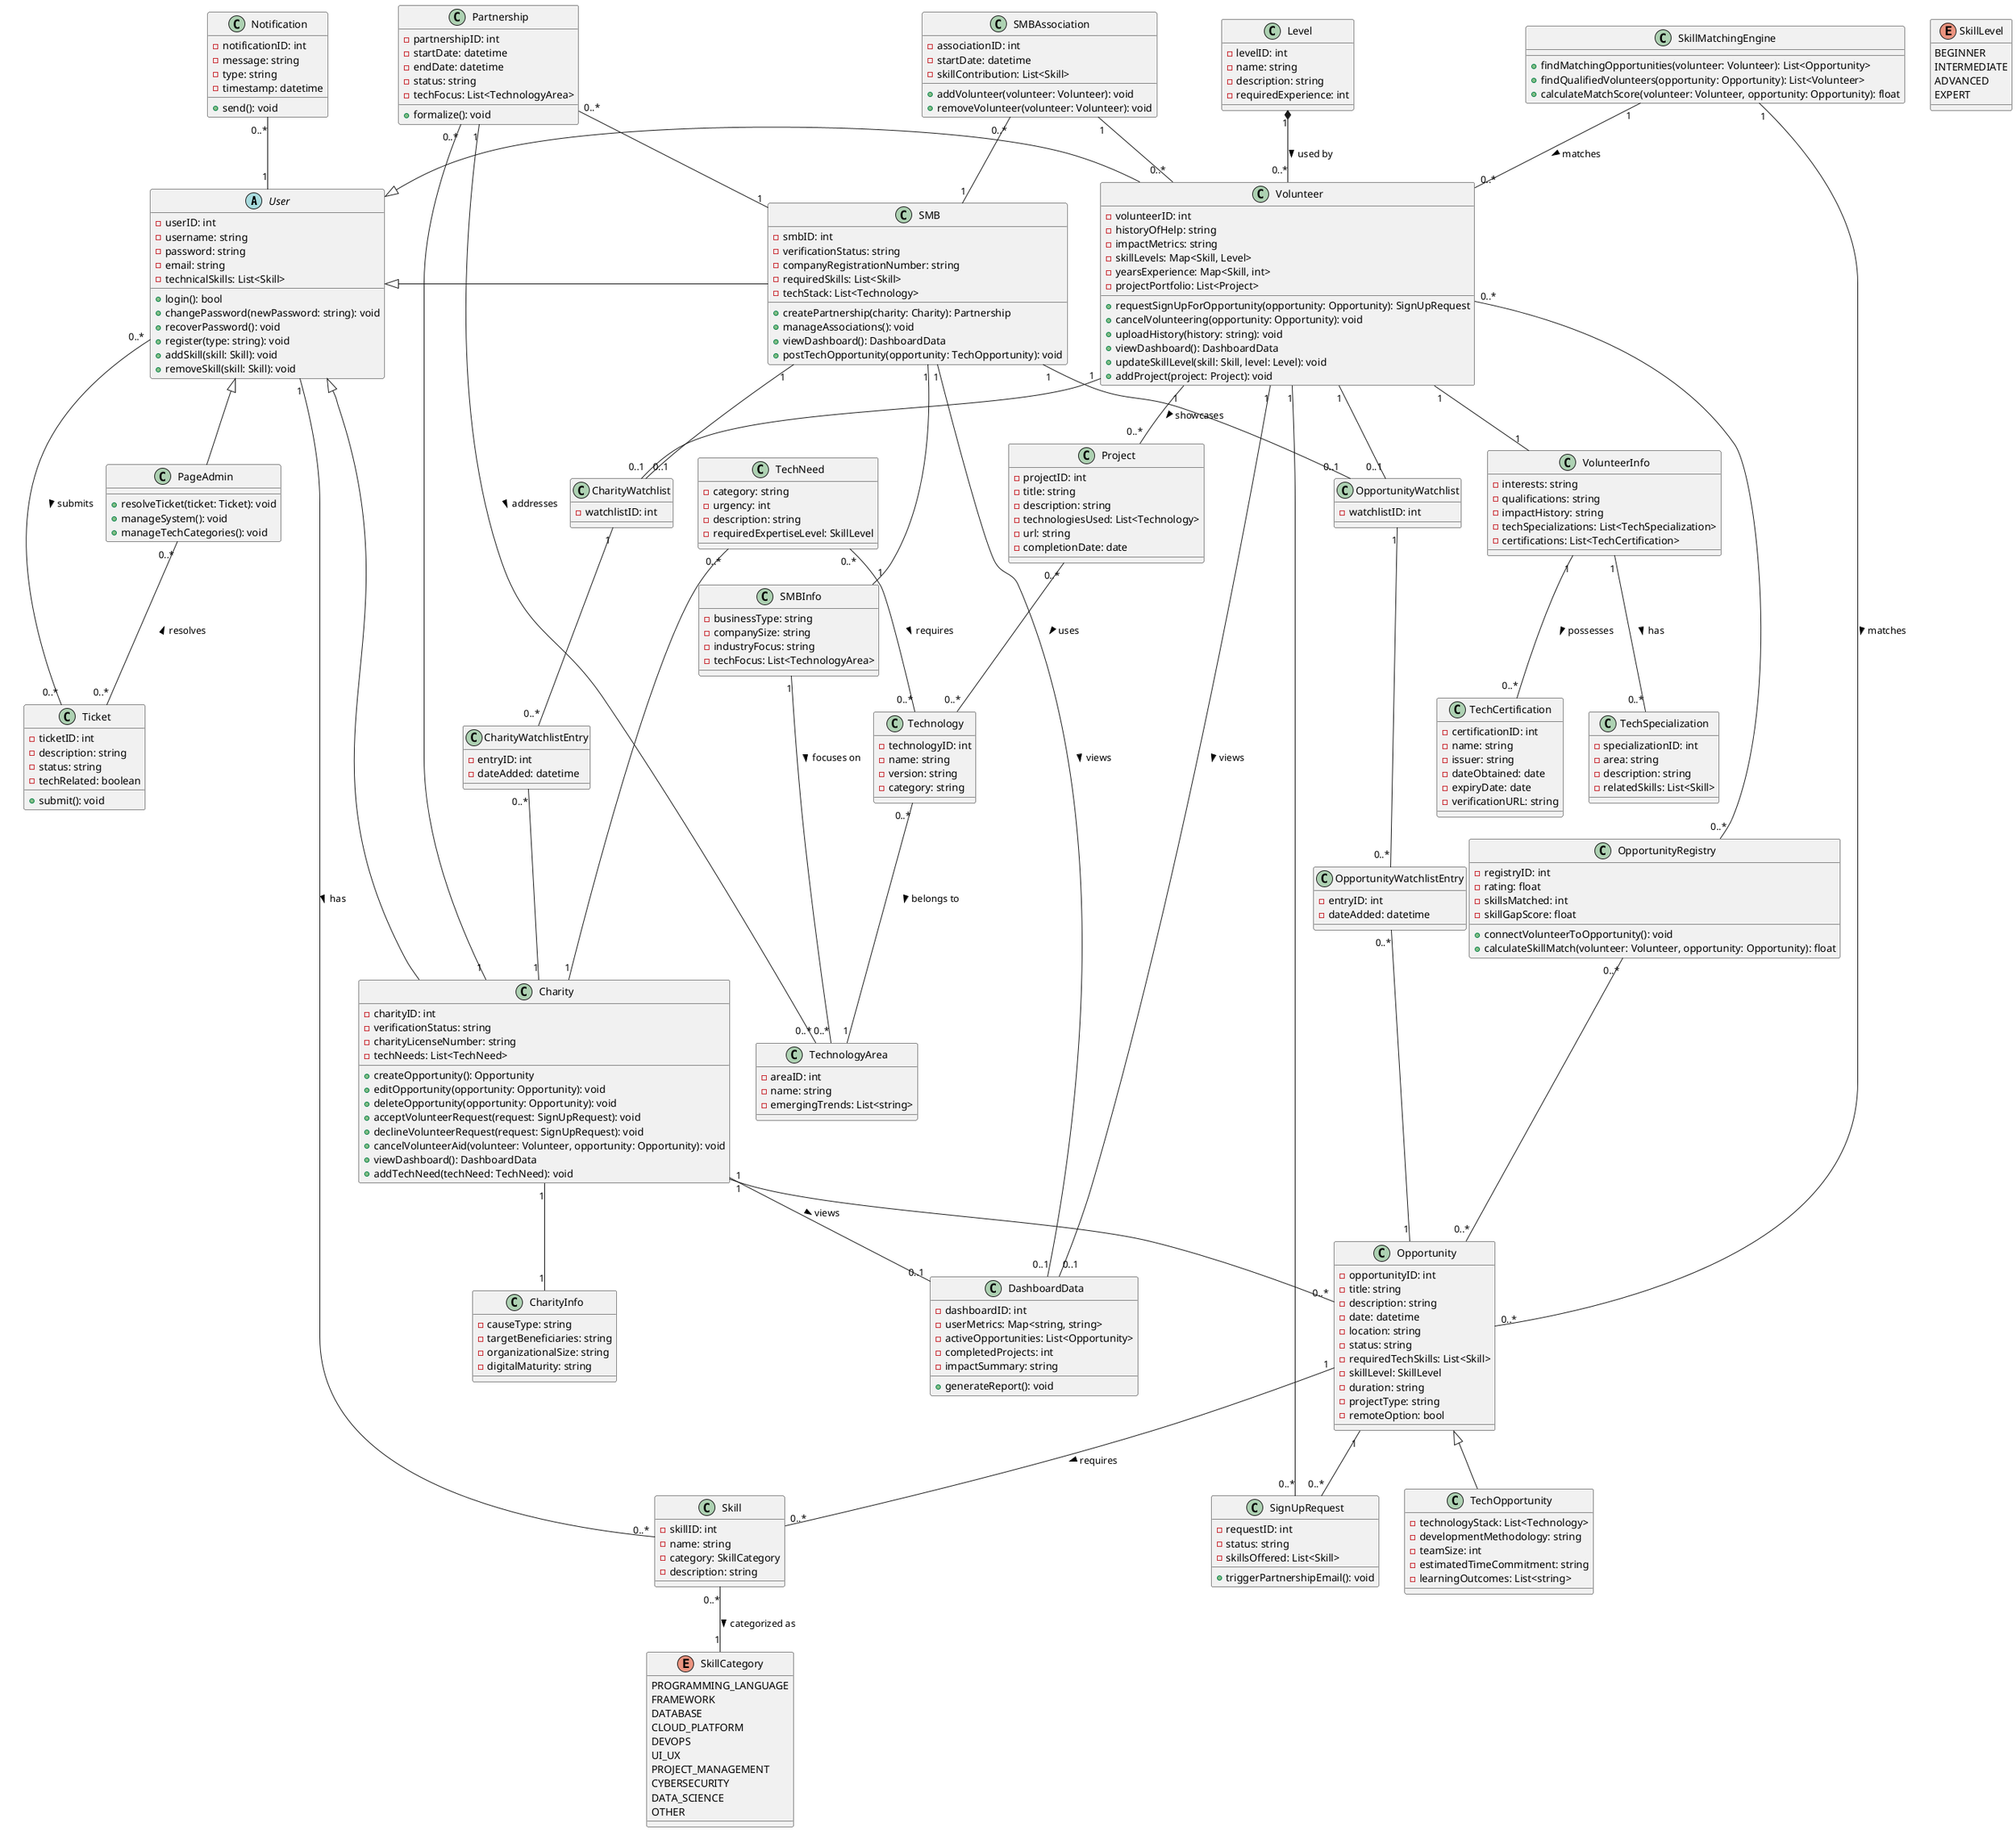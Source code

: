 @startuml SkillBridge: Tech Skills Volunteering Platform

abstract class User {
  -userID: int
  -username: string
  -password: string
  -email: string
  -technicalSkills: List<Skill>
  +login(): bool
  +changePassword(newPassword: string): void
  +recoverPassword(): void
  +register(type: string): void
  +addSkill(skill: Skill): void
  +removeSkill(skill: Skill): void
}

class Volunteer {
  -volunteerID: int
  -historyOfHelp: string
  -impactMetrics: string
  -skillLevels: Map<Skill, Level>
  -yearsExperience: Map<Skill, int>
  -projectPortfolio: List<Project>
  +requestSignUpForOpportunity(opportunity: Opportunity): SignUpRequest
  +cancelVolunteering(opportunity: Opportunity): void
  +uploadHistory(history: string): void
  +viewDashboard(): DashboardData
  +updateSkillLevel(skill: Skill, level: Level): void
  +addProject(project: Project): void
}

class SMB {
  -smbID: int
  -verificationStatus: string
  -companyRegistrationNumber: string
  -requiredSkills: List<Skill>
  -techStack: List<Technology>
  +createPartnership(charity: Charity): Partnership
  +manageAssociations(): void
  +viewDashboard(): DashboardData
  +postTechOpportunity(opportunity: TechOpportunity): void
}

class Charity {
  -charityID: int
  -verificationStatus: string
  -charityLicenseNumber: string
  -techNeeds: List<TechNeed>
  +createOpportunity(): Opportunity
  +editOpportunity(opportunity: Opportunity): void
  +deleteOpportunity(opportunity: Opportunity): void
  +acceptVolunteerRequest(request: SignUpRequest): void
  +declineVolunteerRequest(request: SignUpRequest): void
  +cancelVolunteerAid(volunteer: Volunteer, opportunity: Opportunity): void
  +viewDashboard(): DashboardData
  +addTechNeed(techNeed: TechNeed): void
}

class PageAdmin {
  +resolveTicket(ticket: Ticket): void
  +manageSystem(): void
  +manageTechCategories(): void
}

class VolunteerInfo {
  -interests: string
  -qualifications: string
  -impactHistory: string
  -techSpecializations: List<TechSpecialization>
  -certifications: List<TechCertification>
}

class SMBInfo {
  -businessType: string
  -companySize: string
  -industryFocus: string
  -techFocus: List<TechnologyArea>
}

class CharityInfo {
  -causeType: string
  -targetBeneficiaries: string
  -organizationalSize: string
  -digitalMaturity: string
}

class Opportunity {
  -opportunityID: int
  -title: string
  -description: string
  -date: datetime
  -location: string
  -status: string
  -requiredTechSkills: List<Skill>
  -skillLevel: SkillLevel
  -duration: string
  -projectType: string
  -remoteOption: bool
}

class TechOpportunity {
  -technologyStack: List<Technology>
  -developmentMethodology: string
  -teamSize: int
  -estimatedTimeCommitment: string
  -learningOutcomes: List<string>
}

class TechNeed {
  -category: string
  -urgency: int
  -description: string
  -requiredExpertiseLevel: SkillLevel
}

class Skill {
  -skillID: int
  -name: string
  -category: SkillCategory
  -description: string
}

enum SkillCategory {
  PROGRAMMING_LANGUAGE
  FRAMEWORK
  DATABASE
  CLOUD_PLATFORM
  DEVOPS
  UI_UX
  PROJECT_MANAGEMENT
  CYBERSECURITY
  DATA_SCIENCE
  OTHER
}

enum SkillLevel {
  BEGINNER
  INTERMEDIATE
  ADVANCED
  EXPERT
}

class Project {
  -projectID: int
  -title: string
  -description: string
  -technologiesUsed: List<Technology>
  -url: string
  -completionDate: date
}

class Technology {
  -technologyID: int
  -name: string
  -version: string
  -category: string
}

class OpportunityRegistry {
  -registryID: int
  -rating: float
  -skillsMatched: int
  -skillGapScore: float
  +connectVolunteerToOpportunity(): void
  +calculateSkillMatch(volunteer: Volunteer, opportunity: Opportunity): float
}

class TechnologyArea {
  -areaID: int
  -name: string
  -emergingTrends: List<string>
}

class TechCertification {
  -certificationID: int
  -name: string
  -issuer: string
  -dateObtained: date
  -expiryDate: date
  -verificationURL: string
}

class Partnership {
  -partnershipID: int
  -startDate: datetime
  -endDate: datetime
  -status: string
  -techFocus: List<TechnologyArea>
  +formalize(): void
}

class SMBAssociation {
  -associationID: int
  -startDate: datetime
  -skillContribution: List<Skill>
  +addVolunteer(volunteer: Volunteer): void
  +removeVolunteer(volunteer: Volunteer): void
}

class SkillMatchingEngine {
  +findMatchingOpportunities(volunteer: Volunteer): List<Opportunity>
  +findQualifiedVolunteers(opportunity: Opportunity): List<Volunteer>
  +calculateMatchScore(volunteer: Volunteer, opportunity: Opportunity): float
}

class TechSpecialization {
  -specializationID: int
  -area: string
  -description: string
  -relatedSkills: List<Skill>
}

' Existing classes that remain unchanged
class OpportunityWatchlist {
  -watchlistID: int
}

class OpportunityWatchlistEntry {
  -entryID: int
  -dateAdded: datetime
}

class CharityWatchlist {
  -watchlistID: int
}

class CharityWatchlistEntry {
  -entryID: int
  -dateAdded: datetime
}

class SignUpRequest {
  -requestID: int
  -status: string
  -skillsOffered: List<Skill>
  +triggerPartnershipEmail(): void
}

class Notification {
  -notificationID: int
  -message: string
  -type: string
  -timestamp: datetime
  +send(): void
}

class Ticket {
  -ticketID: int
  -description: string
  -status: string
  -techRelated: boolean
  +submit(): void
}

class DashboardData {
  -dashboardID: int
  -userMetrics: Map<string, string>
  -activeOpportunities: List<Opportunity>
  -completedProjects: int
  -impactSummary: string
  +generateReport(): void
}

' Inheritance relationships
User <|-r- Volunteer
User <|-r- SMB
User <|-- Charity
User <|-- PageAdmin

' User info relationships
Volunteer "1" -d- "1" VolunteerInfo
SMB "1" -- "1" SMBInfo
Charity "1" -- "1" CharityInfo

' Skill relationships
User "1" -- "0..*" Skill : has >
Opportunity "1" -- "0..*" Skill : requires >
Volunteer "1" -- "0..*" Project : showcases >

' Opportunity relationships
Charity "1" -- "0..*" Opportunity
Opportunity <|-- TechOpportunity
Charity "1" -u- "0..*" TechNeed
Volunteer "0..*" --- "0..*" OpportunityRegistry
OpportunityRegistry "0..*" -- "0..*" Opportunity
SkillMatchingEngine "1" -- "0..*" Volunteer : matches >
SkillMatchingEngine "1" --- "0..*" Opportunity : matches >

' Partnership relationships
Partnership "0..*" -- "1" SMB
Partnership "0..*" -- "1" Charity

' SMB Association relationships
SMBAssociation "0..*" -- "1" SMB
SMBAssociation "1" -- "0..*" Volunteer

' Opportunity Watchlist relationships
Volunteer "1" -- "0..1" OpportunityWatchlist
SMB "1" -d- "0..1" OpportunityWatchlist
OpportunityWatchlist "1" -- "0..*" OpportunityWatchlistEntry
OpportunityWatchlistEntry "0..*" -- "1" Opportunity

' Charity Watchlist relationships
Volunteer "1" -- "0..1" CharityWatchlist
SMB "1" -- "0..1" CharityWatchlist
CharityWatchlist "1" -- "0..*" CharityWatchlistEntry
CharityWatchlistEntry "0..*" -- "1" Charity

' Tickets
User "0..*" -- "0..*" Ticket : submits >
PageAdmin "0..*" -- "0..*" Ticket : < resolves

' SignUpRequest
Volunteer "1" -- "0..*" SignUpRequest
Opportunity "1" -- "0..*" SignUpRequest

' Notification
Notification "0..*" -- "1" User

' Add missing relationships
VolunteerInfo "1" -- "0..*" TechSpecialization : has >
VolunteerInfo "1" -- "0..*" TechCertification : possesses >
SMBInfo "1" -- "0..*" TechnologyArea : focuses on >
Partnership "1" -- "0..*" TechnologyArea : addresses >
Skill "0..*" -- "1" SkillCategory : categorized as >
Level "1" *-- "0..*" Volunteer : used by > 
Project "0..*" -- "0..*" Technology : uses >
Technology "0..*" -- "1" TechnologyArea : belongs to >

' Dashboard relationships
Volunteer "1" -- "0..1" DashboardData : views >
SMB "1" -- "0..1" DashboardData : views > 
Charity "1" -- "0..1" DashboardData : views >

' Fix references to Level vs SkillLevel
class Level {
  -levelID: int
  -name: string
  -description: string
  -requiredExperience: int
}

' Connect TechNeeds with Technology
TechNeed "0..*" -- "0..*" Technology : requires >

@enduml
